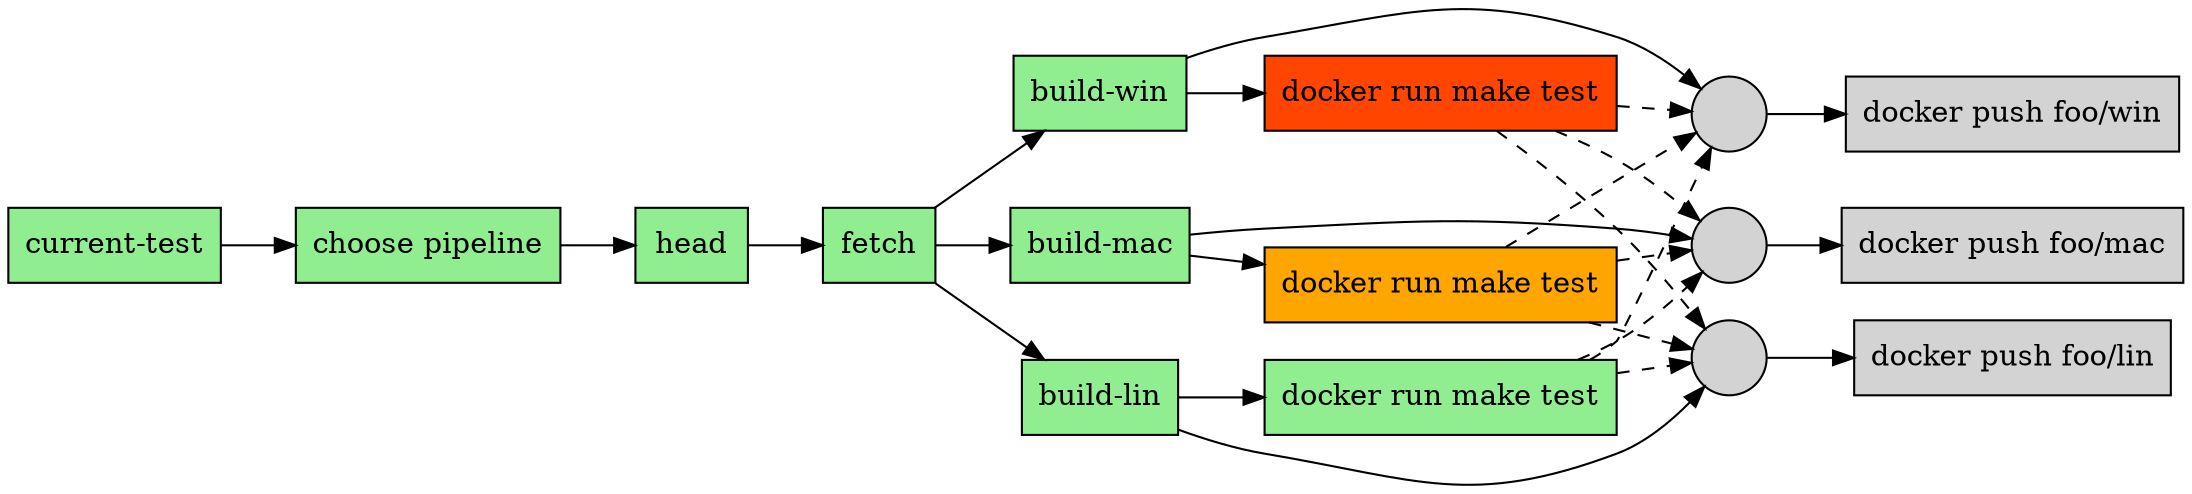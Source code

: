 digraph pipeline {
  node [shape="box"]
  rankdir=LR
  n3 [label="current-test",fillcolor="#90ee90",style="filled"]
  n2 [label="choose pipeline",fillcolor="#90ee90",style="filled"]
  n16 [label="head",fillcolor="#90ee90",style="filled"]
  n15 [label="fetch",fillcolor="#90ee90",style="filled"]
  n14 [label="build-win",fillcolor="#90ee90",style="filled"]
  n13 [label="docker run make test",fillcolor="#ff4500",style="filled",tooltip="Missing DLL"]
  n18 [label="build-mac",fillcolor="#90ee90",style="filled"]
  n17 [label="docker run make test",fillcolor="#ffa500",style="filled"]
  n20 [label="build-lin",fillcolor="#90ee90",style="filled"]
  n19 [label="docker run make test",fillcolor="#90ee90",style="filled"]
  n8 [label="",fillcolor="#d3d3d3",style="filled",shape="circle"]
  n7 [label="docker push foo/win",fillcolor="#d3d3d3",style="filled"]
  n22 [label="",fillcolor="#d3d3d3",style="filled",shape="circle"]
  n21 [label="docker push foo/mac",fillcolor="#d3d3d3",style="filled"]
  n24 [label="",fillcolor="#d3d3d3",style="filled",shape="circle"]
  n23 [label="docker push foo/lin",fillcolor="#d3d3d3",style="filled"]
  n24 -> n23
  n20 -> n24
  n19 -> n24 [style="dashed"]
  n17 -> n24 [style="dashed"]
  n13 -> n24 [style="dashed"]
  n22 -> n21
  n18 -> n22
  n19 -> n22 [style="dashed"]
  n17 -> n22 [style="dashed"]
  n13 -> n22 [style="dashed"]
  n8 -> n7
  n14 -> n8
  n19 -> n8 [style="dashed"]
  n17 -> n8 [style="dashed"]
  n13 -> n8 [style="dashed"]
  n20 -> n19
  n15 -> n20
  n18 -> n17
  n15 -> n18
  n14 -> n13
  n15 -> n14
  n16 -> n15
  n2 -> n16
  n3 -> n2
  }
